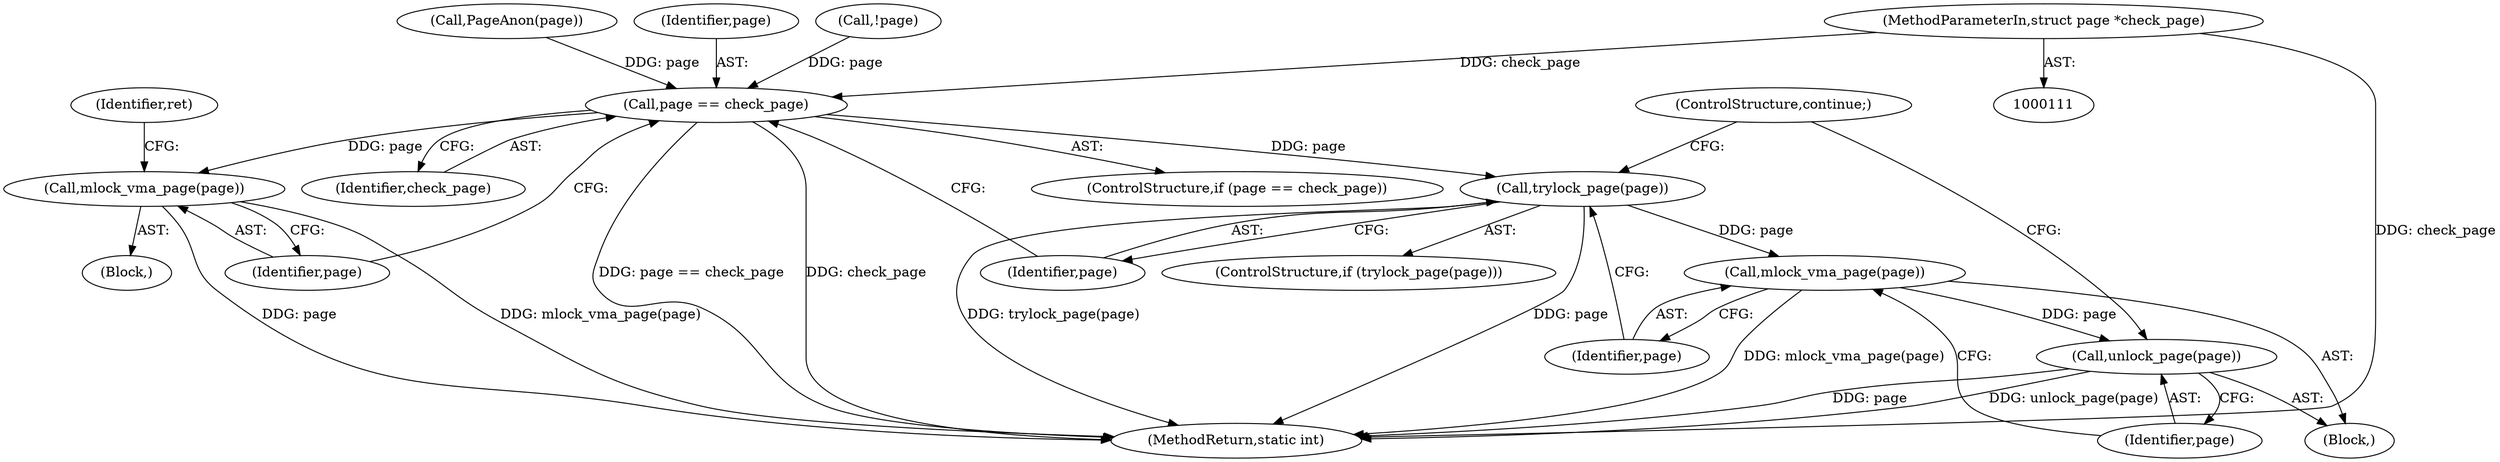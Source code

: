 digraph "0_linux_57e68e9cd65b4b8eb4045a1e0d0746458502554c_1@pointer" {
"1000115" [label="(MethodParameterIn,struct page *check_page)"];
"1000266" [label="(Call,page == check_page)"];
"1000270" [label="(Call,mlock_vma_page(page))"];
"1000277" [label="(Call,trylock_page(page))"];
"1000280" [label="(Call,mlock_vma_page(page))"];
"1000282" [label="(Call,unlock_page(page))"];
"1000283" [label="(Identifier,page)"];
"1000278" [label="(Identifier,page)"];
"1000277" [label="(Call,trylock_page(page))"];
"1000276" [label="(ControlStructure,if (trylock_page(page)))"];
"1000282" [label="(Call,unlock_page(page))"];
"1000364" [label="(MethodReturn,static int)"];
"1000281" [label="(Identifier,page)"];
"1000270" [label="(Call,mlock_vma_page(page))"];
"1000268" [label="(Identifier,check_page)"];
"1000115" [label="(MethodParameterIn,struct page *check_page)"];
"1000265" [label="(ControlStructure,if (page == check_page))"];
"1000266" [label="(Call,page == check_page)"];
"1000271" [label="(Identifier,page)"];
"1000260" [label="(Call,PageAnon(page))"];
"1000284" [label="(ControlStructure,continue;)"];
"1000280" [label="(Call,mlock_vma_page(page))"];
"1000269" [label="(Block,)"];
"1000273" [label="(Identifier,ret)"];
"1000267" [label="(Identifier,page)"];
"1000258" [label="(Call,!page)"];
"1000279" [label="(Block,)"];
"1000115" -> "1000111"  [label="AST: "];
"1000115" -> "1000364"  [label="DDG: check_page"];
"1000115" -> "1000266"  [label="DDG: check_page"];
"1000266" -> "1000265"  [label="AST: "];
"1000266" -> "1000268"  [label="CFG: "];
"1000267" -> "1000266"  [label="AST: "];
"1000268" -> "1000266"  [label="AST: "];
"1000271" -> "1000266"  [label="CFG: "];
"1000278" -> "1000266"  [label="CFG: "];
"1000266" -> "1000364"  [label="DDG: check_page"];
"1000266" -> "1000364"  [label="DDG: page == check_page"];
"1000258" -> "1000266"  [label="DDG: page"];
"1000260" -> "1000266"  [label="DDG: page"];
"1000266" -> "1000270"  [label="DDG: page"];
"1000266" -> "1000277"  [label="DDG: page"];
"1000270" -> "1000269"  [label="AST: "];
"1000270" -> "1000271"  [label="CFG: "];
"1000271" -> "1000270"  [label="AST: "];
"1000273" -> "1000270"  [label="CFG: "];
"1000270" -> "1000364"  [label="DDG: mlock_vma_page(page)"];
"1000270" -> "1000364"  [label="DDG: page"];
"1000277" -> "1000276"  [label="AST: "];
"1000277" -> "1000278"  [label="CFG: "];
"1000278" -> "1000277"  [label="AST: "];
"1000281" -> "1000277"  [label="CFG: "];
"1000284" -> "1000277"  [label="CFG: "];
"1000277" -> "1000364"  [label="DDG: page"];
"1000277" -> "1000364"  [label="DDG: trylock_page(page)"];
"1000277" -> "1000280"  [label="DDG: page"];
"1000280" -> "1000279"  [label="AST: "];
"1000280" -> "1000281"  [label="CFG: "];
"1000281" -> "1000280"  [label="AST: "];
"1000283" -> "1000280"  [label="CFG: "];
"1000280" -> "1000364"  [label="DDG: mlock_vma_page(page)"];
"1000280" -> "1000282"  [label="DDG: page"];
"1000282" -> "1000279"  [label="AST: "];
"1000282" -> "1000283"  [label="CFG: "];
"1000283" -> "1000282"  [label="AST: "];
"1000284" -> "1000282"  [label="CFG: "];
"1000282" -> "1000364"  [label="DDG: unlock_page(page)"];
"1000282" -> "1000364"  [label="DDG: page"];
}

